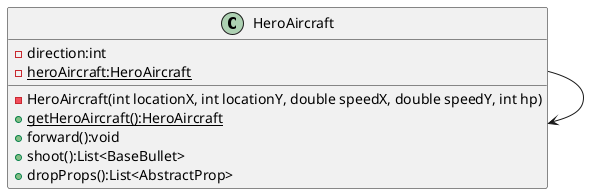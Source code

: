 @startuml
'https://plantuml.com/class-diagram

HeroAircraft --> HeroAircraft

class HeroAircraft {
    - direction:int
    - {static} heroAircraft:HeroAircraft
    - HeroAircraft(int locationX, int locationY, double speedX, double speedY, int hp)
    + {static} getHeroAircraft():HeroAircraft
    + forward():void
    + shoot():List<BaseBullet>
    + dropProps():List<AbstractProp>
}

@enduml